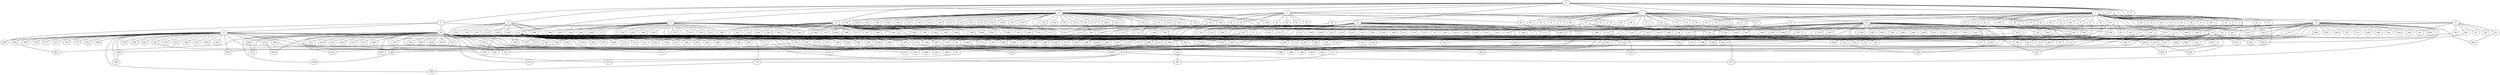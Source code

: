 
graph graphname {
    0 -- 1
0 -- 2
0 -- 3
0 -- 4
0 -- 5
0 -- 6
0 -- 7
0 -- 8
0 -- 9
0 -- 10
0 -- 11
0 -- 12
0 -- 13
0 -- 14
0 -- 15
0 -- 16
1 -- 17
1 -- 18
1 -- 380
1 -- 81
2 -- 19
2 -- 20
2 -- 21
2 -- 22
2 -- 23
2 -- 24
2 -- 25
2 -- 26
2 -- 27
2 -- 28
2 -- 29
2 -- 30
2 -- 31
2 -- 32
2 -- 33
2 -- 34
2 -- 35
2 -- 36
2 -- 37
2 -- 38
2 -- 39
2 -- 40
2 -- 41
2 -- 42
2 -- 43
2 -- 44
2 -- 45
2 -- 46
2 -- 47
2 -- 48
2 -- 49
2 -- 50
2 -- 442
2 -- 437
3 -- 51
3 -- 52
3 -- 53
4 -- 64
4 -- 65
4 -- 54
4 -- 55
4 -- 56
4 -- 57
4 -- 58
4 -- 59
4 -- 60
4 -- 61
4 -- 62
4 -- 63
6 -- 66
6 -- 67
6 -- 127
7 -- 68
7 -- 69
7 -- 70
7 -- 71
7 -- 72
7 -- 73
7 -- 74
7 -- 75
7 -- 76
7 -- 77
7 -- 78
7 -- 79
7 -- 80
7 -- 81
7 -- 82
7 -- 83
7 -- 84
7 -- 85
7 -- 86
7 -- 87
7 -- 88
7 -- 89
7 -- 90
7 -- 91
7 -- 92
8 -- 96
8 -- 98
8 -- 99
8 -- 97
8 -- 93
8 -- 94
8 -- 95
8 -- 81
9 -- 100
9 -- 101
9 -- 102
9 -- 103
9 -- 104
9 -- 105
9 -- 106
9 -- 107
9 -- 108
9 -- 285
10 -- 128
10 -- 130
10 -- 131
10 -- 132
10 -- 133
10 -- 134
10 -- 129
10 -- 136
10 -- 137
10 -- 138
10 -- 139
10 -- 140
10 -- 141
10 -- 142
10 -- 143
10 -- 144
10 -- 145
10 -- 146
10 -- 147
10 -- 148
10 -- 149
10 -- 150
10 -- 151
10 -- 135
10 -- 109
10 -- 110
10 -- 111
10 -- 112
10 -- 113
10 -- 114
10 -- 115
10 -- 116
10 -- 117
10 -- 118
10 -- 119
10 -- 120
10 -- 121
10 -- 122
10 -- 123
10 -- 124
10 -- 125
10 -- 126
10 -- 127
11 -- 152
11 -- 153
11 -- 154
11 -- 155
11 -- 156
11 -- 157
11 -- 158
11 -- 159
11 -- 160
11 -- 161
11 -- 162
11 -- 163
11 -- 164
11 -- 165
11 -- 166
11 -- 167
11 -- 168
11 -- 169
11 -- 170
11 -- 171
11 -- 172
11 -- 173
11 -- 174
11 -- 175
11 -- 176
11 -- 177
11 -- 15
11 -- 82
11 -- 194
12 -- 178
12 -- 179
12 -- 180
12 -- 181
12 -- 182
12 -- 183
12 -- 184
12 -- 185
12 -- 186
12 -- 187
12 -- 188
12 -- 189
12 -- 190
12 -- 191
12 -- 192
12 -- 193
12 -- 194
12 -- 195
12 -- 196
12 -- 197
12 -- 198
12 -- 199
12 -- 200
12 -- 201
12 -- 202
12 -- 203
12 -- 204
12 -- 205
12 -- 206
13 -- 207
13 -- 208
13 -- 209
13 -- 210
13 -- 211
13 -- 212
13 -- 213
13 -- 214
13 -- 215
13 -- 216
13 -- 217
13 -- 218
13 -- 219
13 -- 220
13 -- 221
13 -- 222
13 -- 223
13 -- 224
13 -- 225
13 -- 226
13 -- 227
13 -- 228
13 -- 229
13 -- 230
13 -- 231
13 -- 232
13 -- 233
13 -- 234
13 -- 235
13 -- 236
13 -- 237
13 -- 238
13 -- 239
13 -- 240
13 -- 241
13 -- 242
13 -- 243
13 -- 244
13 -- 245
14 -- 256
14 -- 258
14 -- 259
14 -- 260
14 -- 261
14 -- 262
14 -- 257
14 -- 264
14 -- 265
14 -- 266
14 -- 267
14 -- 268
14 -- 269
14 -- 270
14 -- 271
14 -- 263
14 -- 246
14 -- 247
14 -- 248
14 -- 249
14 -- 250
14 -- 251
14 -- 252
14 -- 253
14 -- 254
14 -- 255
15 -- 272
15 -- 273
15 -- 274
15 -- 275
15 -- 276
15 -- 277
15 -- 278
15 -- 279
15 -- 280
15 -- 281
15 -- 282
15 -- 283
15 -- 284
15 -- 285
15 -- 286
15 -- 287
15 -- 288
15 -- 289
15 -- 290
15 -- 291
15 -- 292
15 -- 293
15 -- 294
15 -- 295
15 -- 296
15 -- 297
15 -- 298
15 -- 299
15 -- 300
15 -- 301
15 -- 302
15 -- 303
15 -- 304
15 -- 305
15 -- 306
15 -- 307
15 -- 308
15 -- 309
15 -- 310
15 -- 311
15 -- 312
15 -- 313
15 -- 314
15 -- 315
15 -- 316
16 -- 317
16 -- 318
16 -- 319
16 -- 320
16 -- 321
16 -- 322
16 -- 323
16 -- 324
16 -- 325
16 -- 326
16 -- 327
16 -- 328
16 -- 329
16 -- 330
16 -- 331
16 -- 332
16 -- 333
16 -- 334
16 -- 335
16 -- 336
16 -- 337
16 -- 338
16 -- 339
16 -- 340
16 -- 341
16 -- 342
16 -- 343
16 -- 344
16 -- 345
16 -- 346
16 -- 347
16 -- 348
16 -- 349
16 -- 350
16 -- 351
16 -- 352
16 -- 267
17 -- 384
17 -- 386
17 -- 387
17 -- 388
17 -- 389
17 -- 390
17 -- 385
17 -- 392
17 -- 393
17 -- 394
17 -- 395
17 -- 391
17 -- 353
17 -- 354
17 -- 355
17 -- 356
17 -- 357
17 -- 358
17 -- 359
17 -- 360
17 -- 361
17 -- 362
17 -- 363
17 -- 364
17 -- 365
17 -- 366
17 -- 367
17 -- 368
17 -- 369
17 -- 370
17 -- 371
17 -- 372
17 -- 373
17 -- 374
17 -- 375
17 -- 376
17 -- 377
17 -- 378
17 -- 379
17 -- 380
17 -- 381
17 -- 382
17 -- 383
17 -- 326
17 -- 250
18 -- 396
18 -- 397
18 -- 398
18 -- 399
18 -- 400
18 -- 401
18 -- 402
18 -- 403
18 -- 404
18 -- 405
18 -- 406
18 -- 407
18 -- 408
18 -- 409
18 -- 410
18 -- 411
18 -- 412
18 -- 413
18 -- 414
18 -- 415
18 -- 416
18 -- 417
18 -- 418
18 -- 419
18 -- 420
18 -- 421
18 -- 422
18 -- 423
18 -- 424
18 -- 425
18 -- 426
18 -- 427
18 -- 428
18 -- 429
18 -- 430
18 -- 431
18 -- 432
18 -- 433
18 -- 434
18 -- 435
18 -- 344
18 -- 62
18 -- 193
18 -- 256
19 -- 448
19 -- 449
19 -- 436
19 -- 437
19 -- 438
19 -- 439
19 -- 440
19 -- 441
19 -- 442
19 -- 443
19 -- 444
19 -- 445
19 -- 446
19 -- 447
20 -- 291
20 -- 171
21 -- 84
23 -- 365
23 -- 217
27 -- 344
28 -- 285
28 -- 105
29 -- 138
31 -- 387
33 -- 338
33 -- 234
33 -- 49
33 -- 43
33 -- 173
34 -- 141
35 -- 281
36 -- 314
36 -- 66
36 -- 300
37 -- 343
39 -- 331
40 -- 275
41 -- 257
42 -- 261
42 -- 441
44 -- 381
44 -- 278
44 -- 74
45 -- 405
45 -- 216
45 -- 80
46 -- 255
51 -- 447
51 -- 413
53 -- 316
53 -- 105
54 -- 246
57 -- 406
57 -- 239
58 -- 141
59 -- 230
59 -- 231
60 -- 171
60 -- 83
61 -- 340
62 -- 420
62 -- 82
62 -- 433
62 -- 141
64 -- 156
64 -- 87
64 -- 395
67 -- 227
69 -- 106
70 -- 429
71 -- 373
71 -- 369
72 -- 388
75 -- 420
75 -- 248
75 -- 164
76 -- 359
77 -- 280
80 -- 333
80 -- 197
80 -- 254
81 -- 253
82 -- 412
84 -- 381
84 -- 153
85 -- 431
85 -- 129
86 -- 378
88 -- 400
90 -- 238
91 -- 318
92 -- 99
92 -- 200
92 -- 94
93 -- 266
96 -- 434
98 -- 278
100 -- 295
102 -- 163
102 -- 367
104 -- 417
108 -- 185
109 -- 371
109 -- 115
110 -- 333
111 -- 123
111 -- 386
111 -- 240
114 -- 136
115 -- 166
115 -- 267
116 -- 131
116 -- 324
120 -- 162
122 -- 303
123 -- 331
126 -- 167
126 -- 337
127 -- 249
130 -- 214
130 -- 137
130 -- 172
131 -- 234
132 -- 385
133 -- 241
134 -- 181
136 -- 182
139 -- 176
140 -- 292
141 -- 303
144 -- 257
144 -- 288
145 -- 402
146 -- 330
153 -- 367
153 -- 286
155 -- 208
156 -- 378
157 -- 447
158 -- 322
164 -- 326
164 -- 395
166 -- 219
168 -- 379
170 -- 178
174 -- 328
175 -- 353
180 -- 259
180 -- 287
182 -- 227
183 -- 298
184 -- 239
186 -- 385
188 -- 448
191 -- 252
193 -- 407
195 -- 389
198 -- 212
199 -- 230
201 -- 332
202 -- 389
203 -- 306
204 -- 290
206 -- 442
209 -- 216
212 -- 420
213 -- 428
213 -- 387
215 -- 322
215 -- 371
216 -- 328
219 -- 253
219 -- 274
219 -- 422
221 -- 432
229 -- 385
235 -- 365
236 -- 398
248 -- 288
250 -- 369
252 -- 436
257 -- 317
259 -- 449
268 -- 321
271 -- 416
273 -- 364
274 -- 358
276 -- 443
278 -- 439
280 -- 309
280 -- 400
281 -- 417
288 -- 423
288 -- 296
292 -- 411
297 -- 311
297 -- 436
304 -- 419
315 -- 446
316 -- 360
317 -- 325
320 -- 386
327 -- 366
332 -- 399
334 -- 344
335 -- 431
337 -- 399
338 -- 413
339 -- 374
342 -- 442
346 -- 436
347 -- 388
353 -- 426
360 -- 382
363 -- 400
366 -- 406
378 -- 433
384 -- 387
385 -- 438
392 -- 401
400 -- 418
409 -- 415

}
